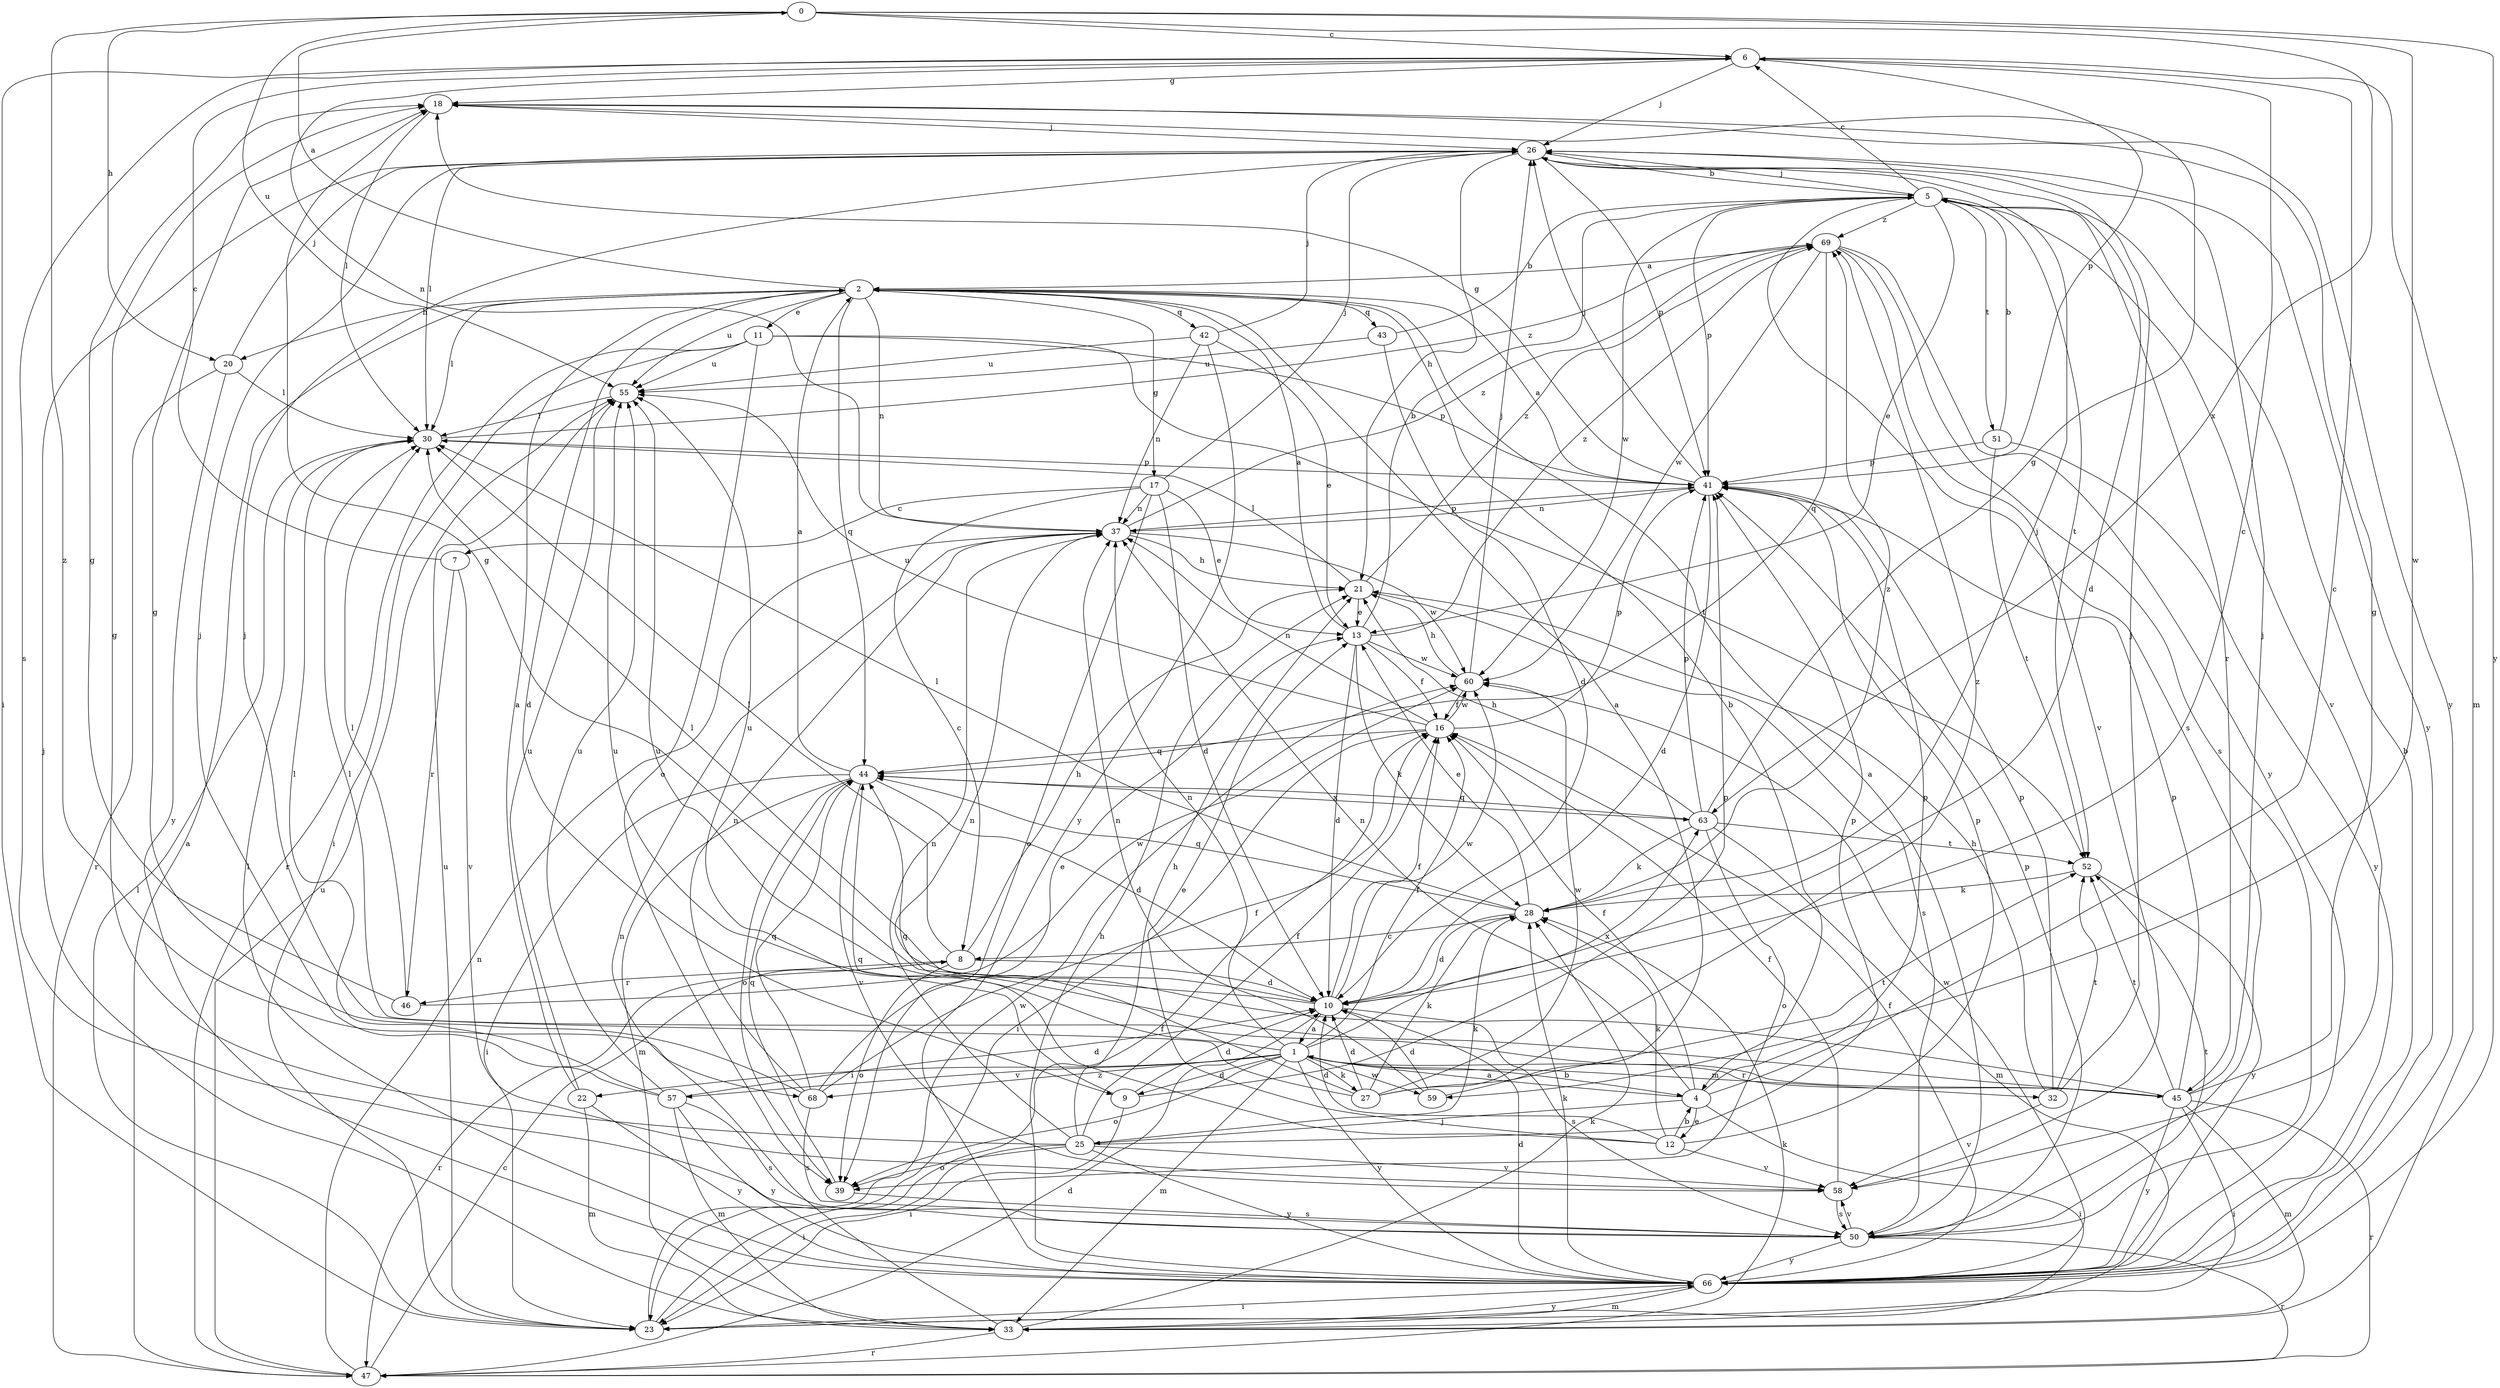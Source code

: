 strict digraph  {
0;
1;
2;
4;
5;
6;
7;
8;
9;
10;
11;
12;
13;
16;
17;
18;
20;
21;
22;
23;
25;
26;
27;
28;
30;
32;
33;
37;
39;
41;
42;
43;
44;
45;
46;
47;
50;
51;
52;
55;
57;
58;
59;
60;
63;
66;
68;
69;
0 -> 6  [label=c];
0 -> 20  [label=h];
0 -> 55  [label=u];
0 -> 59  [label=w];
0 -> 63  [label=x];
0 -> 66  [label=y];
0 -> 68  [label=z];
1 -> 4  [label=b];
1 -> 9  [label=d];
1 -> 16  [label=f];
1 -> 22  [label=i];
1 -> 27  [label=k];
1 -> 32  [label=m];
1 -> 33  [label=m];
1 -> 37  [label=n];
1 -> 39  [label=o];
1 -> 45  [label=r];
1 -> 55  [label=u];
1 -> 57  [label=v];
1 -> 59  [label=w];
1 -> 63  [label=x];
1 -> 66  [label=y];
1 -> 68  [label=z];
2 -> 0  [label=a];
2 -> 4  [label=b];
2 -> 9  [label=d];
2 -> 11  [label=e];
2 -> 17  [label=g];
2 -> 20  [label=h];
2 -> 30  [label=l];
2 -> 37  [label=n];
2 -> 42  [label=q];
2 -> 43  [label=q];
2 -> 44  [label=q];
2 -> 55  [label=u];
4 -> 1  [label=a];
4 -> 6  [label=c];
4 -> 12  [label=e];
4 -> 16  [label=f];
4 -> 23  [label=i];
4 -> 25  [label=j];
4 -> 37  [label=n];
4 -> 41  [label=p];
5 -> 6  [label=c];
5 -> 13  [label=e];
5 -> 26  [label=j];
5 -> 41  [label=p];
5 -> 45  [label=r];
5 -> 50  [label=s];
5 -> 51  [label=t];
5 -> 52  [label=t];
5 -> 58  [label=v];
5 -> 60  [label=w];
5 -> 69  [label=z];
6 -> 18  [label=g];
6 -> 23  [label=i];
6 -> 26  [label=j];
6 -> 33  [label=m];
6 -> 37  [label=n];
6 -> 41  [label=p];
6 -> 50  [label=s];
7 -> 6  [label=c];
7 -> 46  [label=r];
7 -> 58  [label=v];
8 -> 10  [label=d];
8 -> 21  [label=h];
8 -> 30  [label=l];
8 -> 39  [label=o];
8 -> 46  [label=r];
8 -> 47  [label=r];
9 -> 10  [label=d];
9 -> 23  [label=i];
9 -> 41  [label=p];
9 -> 55  [label=u];
10 -> 1  [label=a];
10 -> 6  [label=c];
10 -> 16  [label=f];
10 -> 18  [label=g];
10 -> 30  [label=l];
10 -> 50  [label=s];
10 -> 60  [label=w];
11 -> 23  [label=i];
11 -> 39  [label=o];
11 -> 41  [label=p];
11 -> 47  [label=r];
11 -> 52  [label=t];
11 -> 55  [label=u];
12 -> 4  [label=b];
12 -> 10  [label=d];
12 -> 13  [label=e];
12 -> 28  [label=k];
12 -> 41  [label=p];
12 -> 44  [label=q];
12 -> 58  [label=v];
13 -> 2  [label=a];
13 -> 5  [label=b];
13 -> 10  [label=d];
13 -> 16  [label=f];
13 -> 28  [label=k];
13 -> 60  [label=w];
13 -> 69  [label=z];
16 -> 23  [label=i];
16 -> 37  [label=n];
16 -> 41  [label=p];
16 -> 44  [label=q];
16 -> 55  [label=u];
16 -> 60  [label=w];
17 -> 7  [label=c];
17 -> 8  [label=c];
17 -> 10  [label=d];
17 -> 13  [label=e];
17 -> 26  [label=j];
17 -> 37  [label=n];
17 -> 39  [label=o];
18 -> 26  [label=j];
18 -> 30  [label=l];
18 -> 66  [label=y];
20 -> 26  [label=j];
20 -> 30  [label=l];
20 -> 47  [label=r];
20 -> 66  [label=y];
21 -> 13  [label=e];
21 -> 30  [label=l];
21 -> 50  [label=s];
21 -> 69  [label=z];
22 -> 2  [label=a];
22 -> 33  [label=m];
22 -> 55  [label=u];
22 -> 66  [label=y];
23 -> 16  [label=f];
23 -> 30  [label=l];
23 -> 55  [label=u];
23 -> 60  [label=w];
25 -> 16  [label=f];
25 -> 18  [label=g];
25 -> 21  [label=h];
25 -> 23  [label=i];
25 -> 28  [label=k];
25 -> 37  [label=n];
25 -> 39  [label=o];
25 -> 41  [label=p];
25 -> 58  [label=v];
25 -> 66  [label=y];
26 -> 5  [label=b];
26 -> 10  [label=d];
26 -> 21  [label=h];
26 -> 30  [label=l];
26 -> 41  [label=p];
26 -> 66  [label=y];
27 -> 10  [label=d];
27 -> 26  [label=j];
27 -> 28  [label=k];
27 -> 37  [label=n];
27 -> 52  [label=t];
27 -> 60  [label=w];
27 -> 69  [label=z];
28 -> 8  [label=c];
28 -> 10  [label=d];
28 -> 13  [label=e];
28 -> 26  [label=j];
28 -> 30  [label=l];
28 -> 44  [label=q];
28 -> 69  [label=z];
30 -> 41  [label=p];
30 -> 69  [label=z];
32 -> 21  [label=h];
32 -> 26  [label=j];
32 -> 41  [label=p];
32 -> 52  [label=t];
32 -> 58  [label=v];
33 -> 26  [label=j];
33 -> 28  [label=k];
33 -> 37  [label=n];
33 -> 47  [label=r];
33 -> 66  [label=y];
37 -> 21  [label=h];
37 -> 41  [label=p];
37 -> 60  [label=w];
37 -> 69  [label=z];
39 -> 44  [label=q];
39 -> 50  [label=s];
41 -> 2  [label=a];
41 -> 10  [label=d];
41 -> 18  [label=g];
41 -> 26  [label=j];
41 -> 37  [label=n];
42 -> 13  [label=e];
42 -> 26  [label=j];
42 -> 37  [label=n];
42 -> 55  [label=u];
42 -> 66  [label=y];
43 -> 5  [label=b];
43 -> 10  [label=d];
43 -> 55  [label=u];
44 -> 2  [label=a];
44 -> 10  [label=d];
44 -> 23  [label=i];
44 -> 33  [label=m];
44 -> 39  [label=o];
44 -> 58  [label=v];
44 -> 63  [label=x];
45 -> 18  [label=g];
45 -> 23  [label=i];
45 -> 26  [label=j];
45 -> 30  [label=l];
45 -> 33  [label=m];
45 -> 41  [label=p];
45 -> 44  [label=q];
45 -> 47  [label=r];
45 -> 52  [label=t];
45 -> 55  [label=u];
45 -> 66  [label=y];
46 -> 18  [label=g];
46 -> 30  [label=l];
46 -> 60  [label=w];
47 -> 2  [label=a];
47 -> 8  [label=c];
47 -> 10  [label=d];
47 -> 28  [label=k];
47 -> 37  [label=n];
47 -> 55  [label=u];
50 -> 2  [label=a];
50 -> 41  [label=p];
50 -> 47  [label=r];
50 -> 52  [label=t];
50 -> 58  [label=v];
50 -> 66  [label=y];
51 -> 5  [label=b];
51 -> 41  [label=p];
51 -> 52  [label=t];
51 -> 66  [label=y];
52 -> 28  [label=k];
52 -> 66  [label=y];
55 -> 30  [label=l];
57 -> 10  [label=d];
57 -> 26  [label=j];
57 -> 30  [label=l];
57 -> 33  [label=m];
57 -> 50  [label=s];
57 -> 55  [label=u];
57 -> 66  [label=y];
58 -> 16  [label=f];
58 -> 50  [label=s];
59 -> 2  [label=a];
59 -> 10  [label=d];
59 -> 37  [label=n];
60 -> 16  [label=f];
60 -> 21  [label=h];
60 -> 26  [label=j];
63 -> 18  [label=g];
63 -> 21  [label=h];
63 -> 28  [label=k];
63 -> 33  [label=m];
63 -> 39  [label=o];
63 -> 41  [label=p];
63 -> 44  [label=q];
63 -> 52  [label=t];
66 -> 5  [label=b];
66 -> 10  [label=d];
66 -> 16  [label=f];
66 -> 21  [label=h];
66 -> 23  [label=i];
66 -> 28  [label=k];
66 -> 30  [label=l];
66 -> 33  [label=m];
66 -> 60  [label=w];
68 -> 13  [label=e];
68 -> 16  [label=f];
68 -> 18  [label=g];
68 -> 37  [label=n];
68 -> 44  [label=q];
68 -> 50  [label=s];
69 -> 2  [label=a];
69 -> 44  [label=q];
69 -> 50  [label=s];
69 -> 58  [label=v];
69 -> 60  [label=w];
69 -> 66  [label=y];
}
